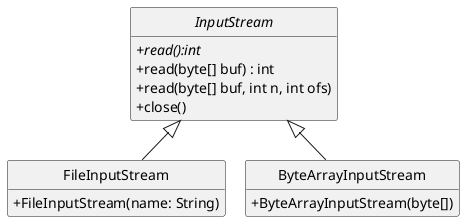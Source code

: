 @startuml
'https://plantuml.com/class-diagram
skinparam nodesep 20
skinparam ranksep 40
skinparam classAttributeIconSize 0
hide empty members
skinparam style strictuml
hide circle

abstract class InputStream {
    +{abstract}read():int
    +read(byte[] buf) : int
    +read(byte[] buf, int n, int ofs)
    +close()
}

class FileInputStream extends InputStream {
    +FileInputStream(name: String)
}

class ByteArrayInputStream extends InputStream {
    +ByteArrayInputStream(byte[])
}

@enduml